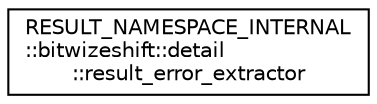 digraph "Graphical Class Hierarchy"
{
 // LATEX_PDF_SIZE
  edge [fontname="Helvetica",fontsize="10",labelfontname="Helvetica",labelfontsize="10"];
  node [fontname="Helvetica",fontsize="10",shape=record];
  rankdir="LR";
  Node0 [label="RESULT_NAMESPACE_INTERNAL\l::bitwizeshift::detail\l::result_error_extractor",height=0.2,width=0.4,color="black", fillcolor="white", style="filled",URL="$df/d06/structRESULT__NAMESPACE__INTERNAL_1_1bitwizeshift_1_1detail_1_1result__error__extractor.html",tooltip=" "];
}

